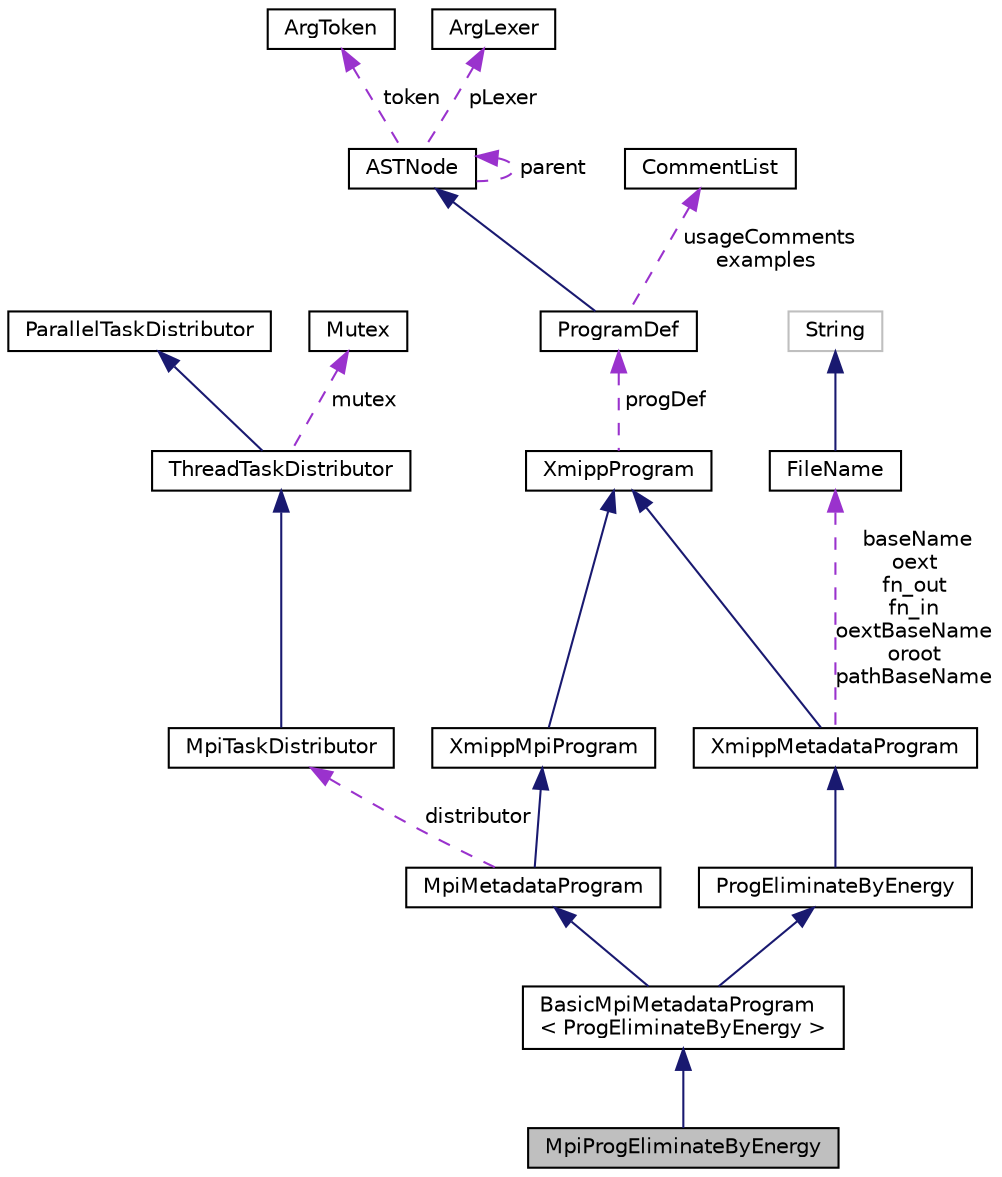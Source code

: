 digraph "MpiProgEliminateByEnergy"
{
  edge [fontname="Helvetica",fontsize="10",labelfontname="Helvetica",labelfontsize="10"];
  node [fontname="Helvetica",fontsize="10",shape=record];
  Node7 [label="MpiProgEliminateByEnergy",height=0.2,width=0.4,color="black", fillcolor="grey75", style="filled", fontcolor="black"];
  Node8 -> Node7 [dir="back",color="midnightblue",fontsize="10",style="solid",fontname="Helvetica"];
  Node8 [label="BasicMpiMetadataProgram\l\< ProgEliminateByEnergy \>",height=0.2,width=0.4,color="black", fillcolor="white", style="filled",URL="$classBasicMpiMetadataProgram.html"];
  Node9 -> Node8 [dir="back",color="midnightblue",fontsize="10",style="solid",fontname="Helvetica"];
  Node9 [label="ProgEliminateByEnergy",height=0.2,width=0.4,color="black", fillcolor="white", style="filled",URL="$classProgEliminateByEnergy.html",tooltip="Threshold Parameters. "];
  Node10 -> Node9 [dir="back",color="midnightblue",fontsize="10",style="solid",fontname="Helvetica"];
  Node10 [label="XmippMetadataProgram",height=0.2,width=0.4,color="black", fillcolor="white", style="filled",URL="$classXmippMetadataProgram.html"];
  Node11 -> Node10 [dir="back",color="midnightblue",fontsize="10",style="solid",fontname="Helvetica"];
  Node11 [label="XmippProgram",height=0.2,width=0.4,color="black", fillcolor="white", style="filled",URL="$classXmippProgram.html"];
  Node12 -> Node11 [dir="back",color="darkorchid3",fontsize="10",style="dashed",label=" progDef" ,fontname="Helvetica"];
  Node12 [label="ProgramDef",height=0.2,width=0.4,color="black", fillcolor="white", style="filled",URL="$classProgramDef.html"];
  Node13 -> Node12 [dir="back",color="midnightblue",fontsize="10",style="solid",fontname="Helvetica"];
  Node13 [label="ASTNode",height=0.2,width=0.4,color="black", fillcolor="white", style="filled",URL="$classASTNode.html"];
  Node14 -> Node13 [dir="back",color="darkorchid3",fontsize="10",style="dashed",label=" token" ,fontname="Helvetica"];
  Node14 [label="ArgToken",height=0.2,width=0.4,color="black", fillcolor="white", style="filled",URL="$classArgToken.html"];
  Node15 -> Node13 [dir="back",color="darkorchid3",fontsize="10",style="dashed",label=" pLexer" ,fontname="Helvetica"];
  Node15 [label="ArgLexer",height=0.2,width=0.4,color="black", fillcolor="white", style="filled",URL="$classArgLexer.html"];
  Node13 -> Node13 [dir="back",color="darkorchid3",fontsize="10",style="dashed",label=" parent" ,fontname="Helvetica"];
  Node16 -> Node12 [dir="back",color="darkorchid3",fontsize="10",style="dashed",label=" usageComments\nexamples" ,fontname="Helvetica"];
  Node16 [label="CommentList",height=0.2,width=0.4,color="black", fillcolor="white", style="filled",URL="$classCommentList.html"];
  Node17 -> Node10 [dir="back",color="darkorchid3",fontsize="10",style="dashed",label=" baseName\noext\nfn_out\nfn_in\noextBaseName\noroot\npathBaseName" ,fontname="Helvetica"];
  Node17 [label="FileName",height=0.2,width=0.4,color="black", fillcolor="white", style="filled",URL="$classFileName.html"];
  Node18 -> Node17 [dir="back",color="midnightblue",fontsize="10",style="solid",fontname="Helvetica"];
  Node18 [label="String",height=0.2,width=0.4,color="grey75", fillcolor="white", style="filled"];
  Node19 -> Node8 [dir="back",color="midnightblue",fontsize="10",style="solid",fontname="Helvetica"];
  Node19 [label="MpiMetadataProgram",height=0.2,width=0.4,color="black", fillcolor="white", style="filled",URL="$classMpiMetadataProgram.html"];
  Node20 -> Node19 [dir="back",color="midnightblue",fontsize="10",style="solid",fontname="Helvetica"];
  Node20 [label="XmippMpiProgram",height=0.2,width=0.4,color="black", fillcolor="white", style="filled",URL="$classXmippMpiProgram.html"];
  Node11 -> Node20 [dir="back",color="midnightblue",fontsize="10",style="solid",fontname="Helvetica"];
  Node21 -> Node19 [dir="back",color="darkorchid3",fontsize="10",style="dashed",label=" distributor" ,fontname="Helvetica"];
  Node21 [label="MpiTaskDistributor",height=0.2,width=0.4,color="black", fillcolor="white", style="filled",URL="$classMpiTaskDistributor.html"];
  Node22 -> Node21 [dir="back",color="midnightblue",fontsize="10",style="solid",fontname="Helvetica"];
  Node22 [label="ThreadTaskDistributor",height=0.2,width=0.4,color="black", fillcolor="white", style="filled",URL="$classThreadTaskDistributor.html"];
  Node23 -> Node22 [dir="back",color="midnightblue",fontsize="10",style="solid",fontname="Helvetica"];
  Node23 [label="ParallelTaskDistributor",height=0.2,width=0.4,color="black", fillcolor="white", style="filled",URL="$classParallelTaskDistributor.html"];
  Node24 -> Node22 [dir="back",color="darkorchid3",fontsize="10",style="dashed",label=" mutex" ,fontname="Helvetica"];
  Node24 [label="Mutex",height=0.2,width=0.4,color="black", fillcolor="white", style="filled",URL="$classMutex.html"];
}
